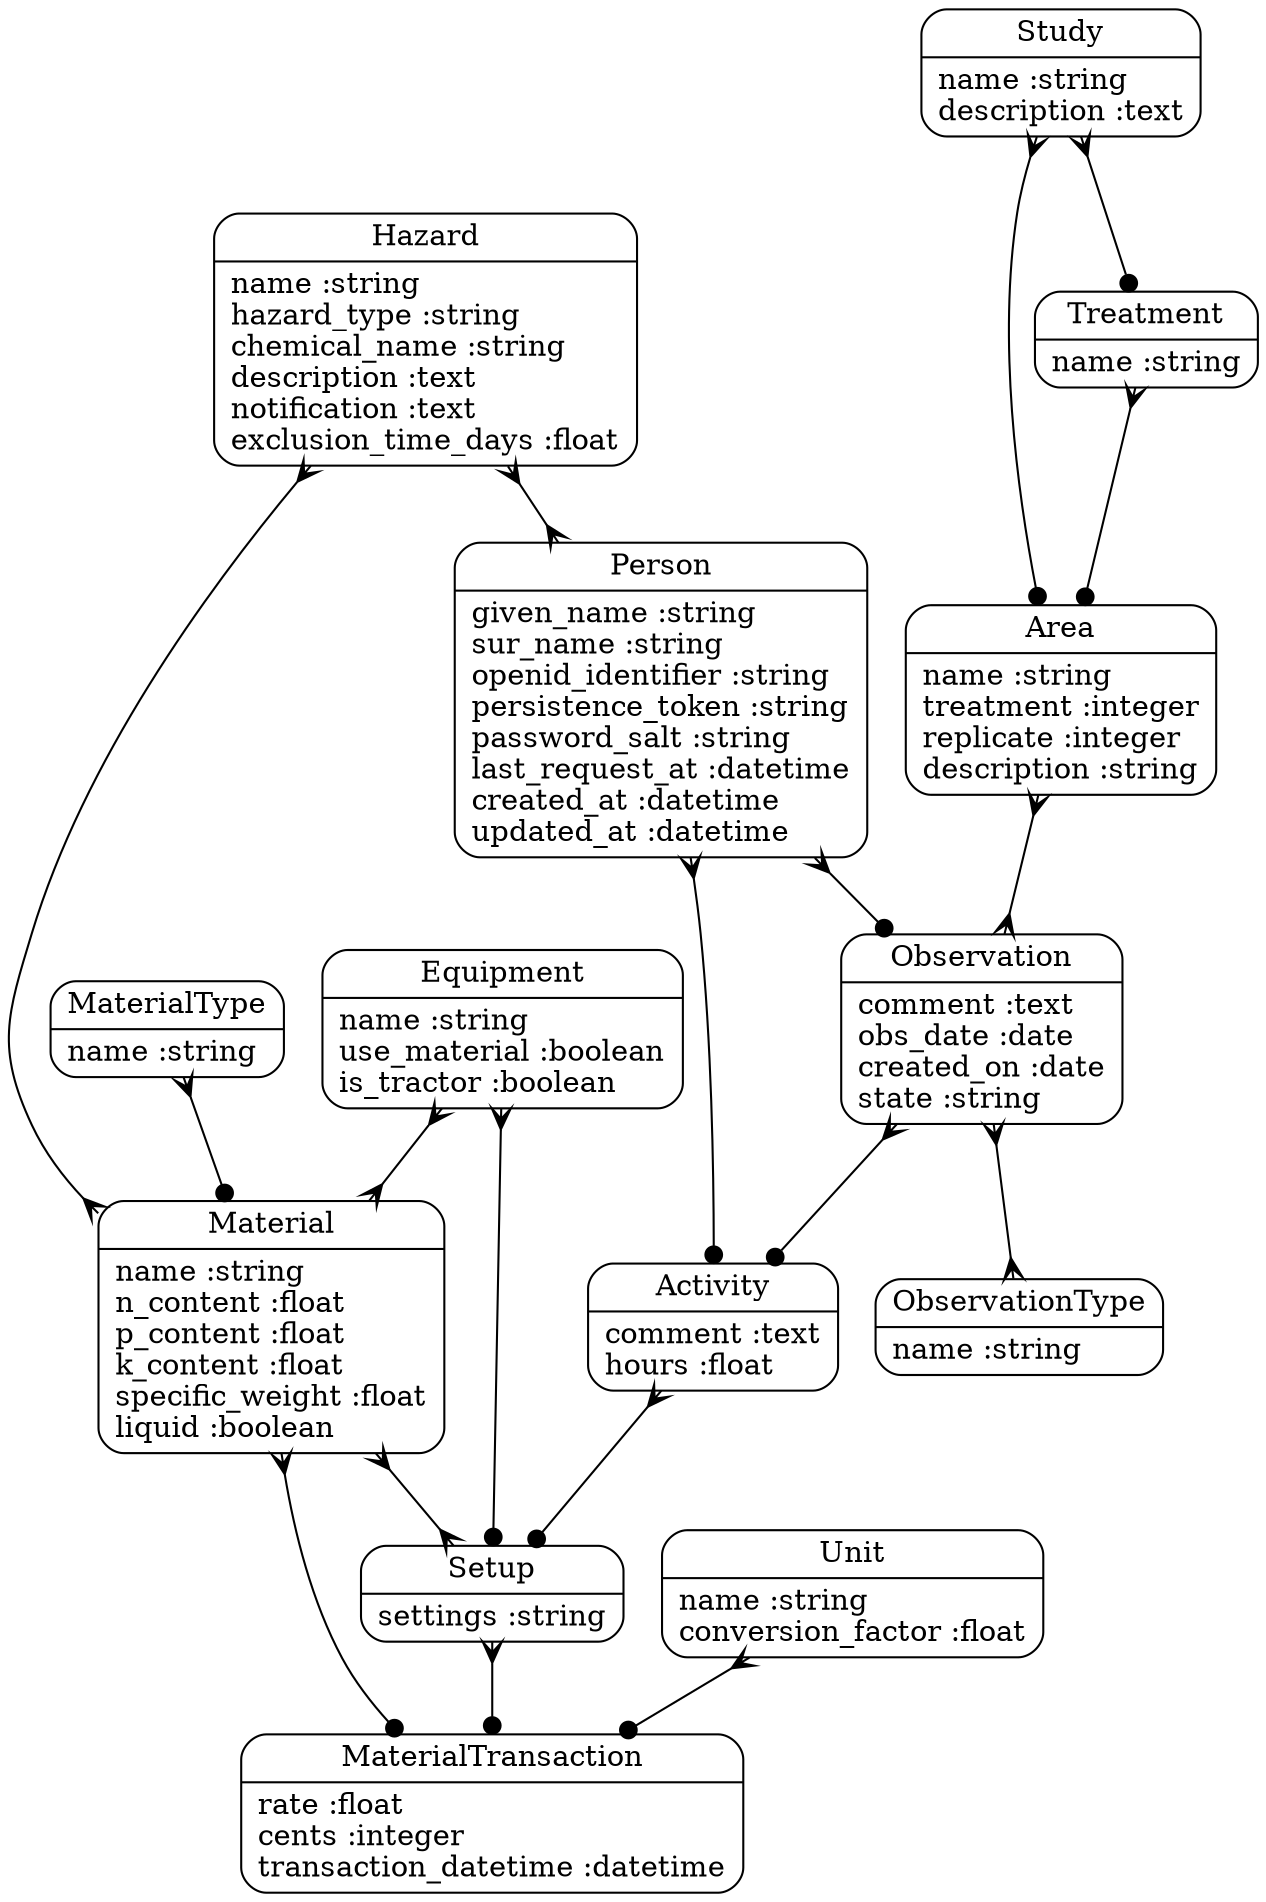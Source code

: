 digraph models_diagram {
	graph[overlap=false, splines=true]
	"Activity" [shape=Mrecord, label="{Activity|comment :text\lhours :float\l}"]
	"Area" [shape=Mrecord, label="{Area|name :string\ltreatment :integer\lreplicate :integer\ldescription :string\l}"]
	"Equipment" [shape=Mrecord, label="{Equipment|name :string\luse_material :boolean\lis_tractor :boolean\l}"]
	"Hazard" [shape=Mrecord, label="{Hazard|name :string\lhazard_type :string\lchemical_name :string\ldescription :text\lnotification :text\lexclusion_time_days :float\l}"]
	"Material" [shape=Mrecord, label="{Material|name :string\ln_content :float\lp_content :float\lk_content :float\lspecific_weight :float\lliquid :boolean\l}"]
	"MaterialTransaction" [shape=Mrecord, label="{MaterialTransaction|rate :float\lcents :integer\ltransaction_datetime :datetime\l}"]
	"MaterialType" [shape=Mrecord, label="{MaterialType|name :string\l}"]
	"Observation" [shape=Mrecord, label="{Observation|comment :text\lobs_date :date\lcreated_on :date\lstate :string\l}"]
	"ObservationType" [shape=Mrecord, label="{ObservationType|name :string\l}"]
	"Person" [shape=Mrecord, label="{Person|given_name :string\lsur_name :string\lopenid_identifier :string\lpersistence_token :string\lpassword_salt :string\llast_request_at :datetime\lcreated_at :datetime\lupdated_at :datetime\l}"]
	"Setup" [shape=Mrecord, label="{Setup|settings :string\l}"]
	"Study" [shape=Mrecord, label="{Study|name :string\ldescription :text\l}"]
	"Treatment" [shape=Mrecord, label="{Treatment|name :string\l}"]
	"Unit" [shape=Mrecord, label="{Unit|name :string\lconversion_factor :float\l}"]
	"Activity" -> "Setup" [arrowtail=crow, arrowhead=dot, dir=both]
	"Area" -> "Observation" [arrowtail=crow, arrowhead=crow, dir=both]
	"Equipment" -> "Setup" [arrowtail=crow, arrowhead=dot, dir=both]
	"Equipment" -> "Material" [arrowtail=crow, arrowhead=crow, dir=both]
	"Hazard" -> "Material" [arrowtail=crow, arrowhead=crow, dir=both]
	"Hazard" -> "Person" [arrowtail=crow, arrowhead=crow, dir=both]
	"Material" -> "MaterialTransaction" [arrowtail=crow, arrowhead=dot, dir=both]
	"Material" -> "Setup" [arrowtail=crow, arrowhead=crow, dir=both]
	"MaterialType" -> "Material" [arrowtail=crow, arrowhead=dot, dir=both]
	"Observation" -> "Activity" [arrowtail=crow, arrowhead=dot, dir=both]
	"Observation" -> "ObservationType" [arrowtail=crow, arrowhead=crow, dir=both]
	"Person" -> "Observation" [arrowtail=crow, arrowhead=dot, dir=both]
	"Person" -> "Activity" [arrowtail=crow, arrowhead=dot, dir=both]
	"Setup" -> "MaterialTransaction" [arrowtail=crow, arrowhead=dot, dir=both]
	"Study" -> "Area" [arrowtail=crow, arrowhead=dot, dir=both]
	"Study" -> "Treatment" [arrowtail=crow, arrowhead=dot, dir=both]
	"Treatment" -> "Area" [arrowtail=crow, arrowhead=dot, dir=both]
	"Unit" -> "MaterialTransaction" [arrowtail=crow, arrowhead=dot, dir=both]
}
